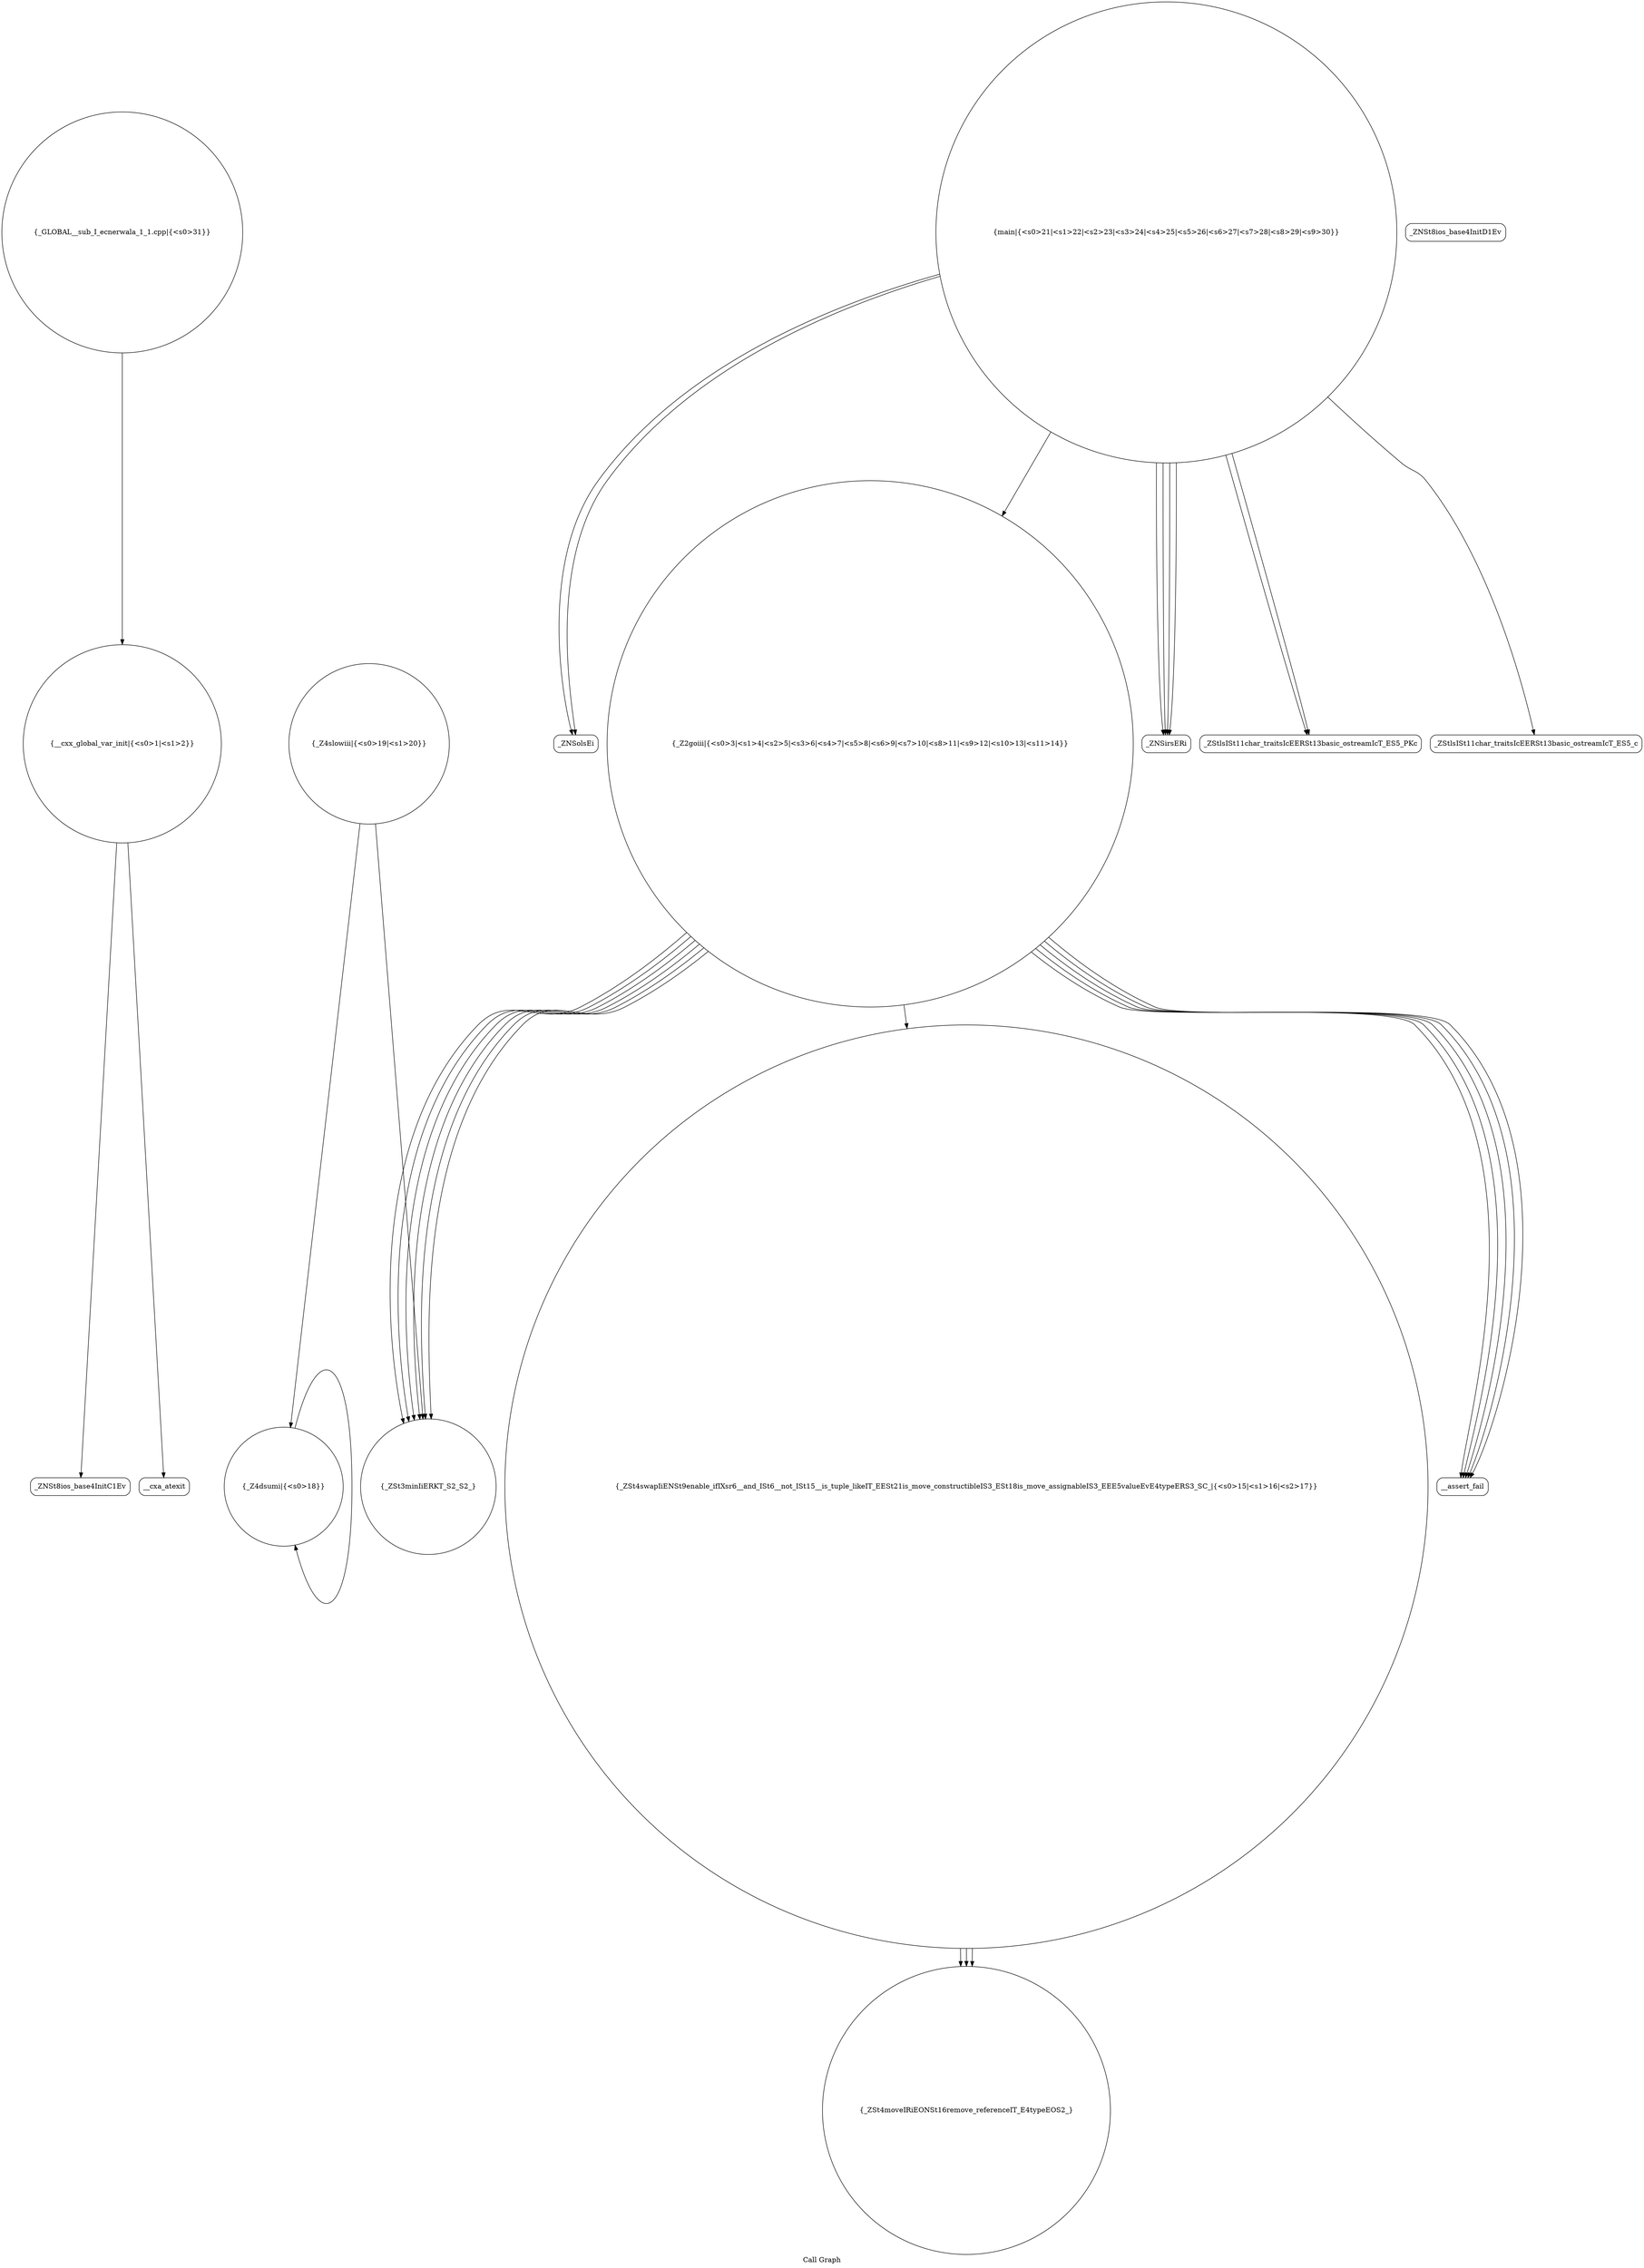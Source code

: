digraph "Call Graph" {
	label="Call Graph";

	Node0x55ed0679de40 [shape=record,shape=circle,label="{__cxx_global_var_init|{<s0>1|<s1>2}}"];
	Node0x55ed0679de40:s0 -> Node0x55ed0679e2d0[color=black];
	Node0x55ed0679de40:s1 -> Node0x55ed0679e3d0[color=black];
	Node0x55ed0679e5d0 [shape=record,shape=circle,label="{_ZSt3minIiERKT_S2_S2_}"];
	Node0x55ed0679e950 [shape=record,shape=Mrecord,label="{_ZNSolsEi}"];
	Node0x55ed0679e350 [shape=record,shape=Mrecord,label="{_ZNSt8ios_base4InitD1Ev}"];
	Node0x55ed0679e6d0 [shape=record,shape=circle,label="{_Z4slowiii|{<s0>19|<s1>20}}"];
	Node0x55ed0679e6d0:s0 -> Node0x55ed0679e650[color=black];
	Node0x55ed0679e6d0:s1 -> Node0x55ed0679e5d0[color=black];
	Node0x55ed0679ea50 [shape=record,shape=circle,label="{_GLOBAL__sub_I_ecnerwala_1_1.cpp|{<s0>31}}"];
	Node0x55ed0679ea50:s0 -> Node0x55ed0679de40[color=black];
	Node0x55ed0679e450 [shape=record,shape=circle,label="{_Z2goiii|{<s0>3|<s1>4|<s2>5|<s3>6|<s4>7|<s5>8|<s6>9|<s7>10|<s8>11|<s9>12|<s10>13|<s11>14}}"];
	Node0x55ed0679e450:s0 -> Node0x55ed0679e4d0[color=black];
	Node0x55ed0679e450:s1 -> Node0x55ed0679e550[color=black];
	Node0x55ed0679e450:s2 -> Node0x55ed0679e550[color=black];
	Node0x55ed0679e450:s3 -> Node0x55ed0679e5d0[color=black];
	Node0x55ed0679e450:s4 -> Node0x55ed0679e550[color=black];
	Node0x55ed0679e450:s5 -> Node0x55ed0679e550[color=black];
	Node0x55ed0679e450:s6 -> Node0x55ed0679e5d0[color=black];
	Node0x55ed0679e450:s7 -> Node0x55ed0679e5d0[color=black];
	Node0x55ed0679e450:s8 -> Node0x55ed0679e5d0[color=black];
	Node0x55ed0679e450:s9 -> Node0x55ed0679e550[color=black];
	Node0x55ed0679e450:s10 -> Node0x55ed0679e5d0[color=black];
	Node0x55ed0679e450:s11 -> Node0x55ed0679e5d0[color=black];
	Node0x55ed0679e7d0 [shape=record,shape=Mrecord,label="{_ZNSirsERi}"];
	Node0x55ed0679e550 [shape=record,shape=Mrecord,label="{__assert_fail}"];
	Node0x55ed0679e8d0 [shape=record,shape=Mrecord,label="{_ZStlsISt11char_traitsIcEERSt13basic_ostreamIcT_ES5_PKc}"];
	Node0x55ed0679e2d0 [shape=record,shape=Mrecord,label="{_ZNSt8ios_base4InitC1Ev}"];
	Node0x55ed0679e650 [shape=record,shape=circle,label="{_Z4dsumi|{<s0>18}}"];
	Node0x55ed0679e650:s0 -> Node0x55ed0679e650[color=black];
	Node0x55ed0679e9d0 [shape=record,shape=circle,label="{_ZSt4moveIRiEONSt16remove_referenceIT_E4typeEOS2_}"];
	Node0x55ed0679e3d0 [shape=record,shape=Mrecord,label="{__cxa_atexit}"];
	Node0x55ed0679e750 [shape=record,shape=circle,label="{main|{<s0>21|<s1>22|<s2>23|<s3>24|<s4>25|<s5>26|<s6>27|<s7>28|<s8>29|<s9>30}}"];
	Node0x55ed0679e750:s0 -> Node0x55ed0679e7d0[color=black];
	Node0x55ed0679e750:s1 -> Node0x55ed0679e7d0[color=black];
	Node0x55ed0679e750:s2 -> Node0x55ed0679e7d0[color=black];
	Node0x55ed0679e750:s3 -> Node0x55ed0679e7d0[color=black];
	Node0x55ed0679e750:s4 -> Node0x55ed0679e450[color=black];
	Node0x55ed0679e750:s5 -> Node0x55ed0679e8d0[color=black];
	Node0x55ed0679e750:s6 -> Node0x55ed0679e950[color=black];
	Node0x55ed0679e750:s7 -> Node0x55ed0679e8d0[color=black];
	Node0x55ed0679e750:s8 -> Node0x55ed0679e950[color=black];
	Node0x55ed0679e750:s9 -> Node0x55ed0679e850[color=black];
	Node0x55ed0679e4d0 [shape=record,shape=circle,label="{_ZSt4swapIiENSt9enable_ifIXsr6__and_ISt6__not_ISt15__is_tuple_likeIT_EESt21is_move_constructibleIS3_ESt18is_move_assignableIS3_EEE5valueEvE4typeERS3_SC_|{<s0>15|<s1>16|<s2>17}}"];
	Node0x55ed0679e4d0:s0 -> Node0x55ed0679e9d0[color=black];
	Node0x55ed0679e4d0:s1 -> Node0x55ed0679e9d0[color=black];
	Node0x55ed0679e4d0:s2 -> Node0x55ed0679e9d0[color=black];
	Node0x55ed0679e850 [shape=record,shape=Mrecord,label="{_ZStlsISt11char_traitsIcEERSt13basic_ostreamIcT_ES5_c}"];
}
